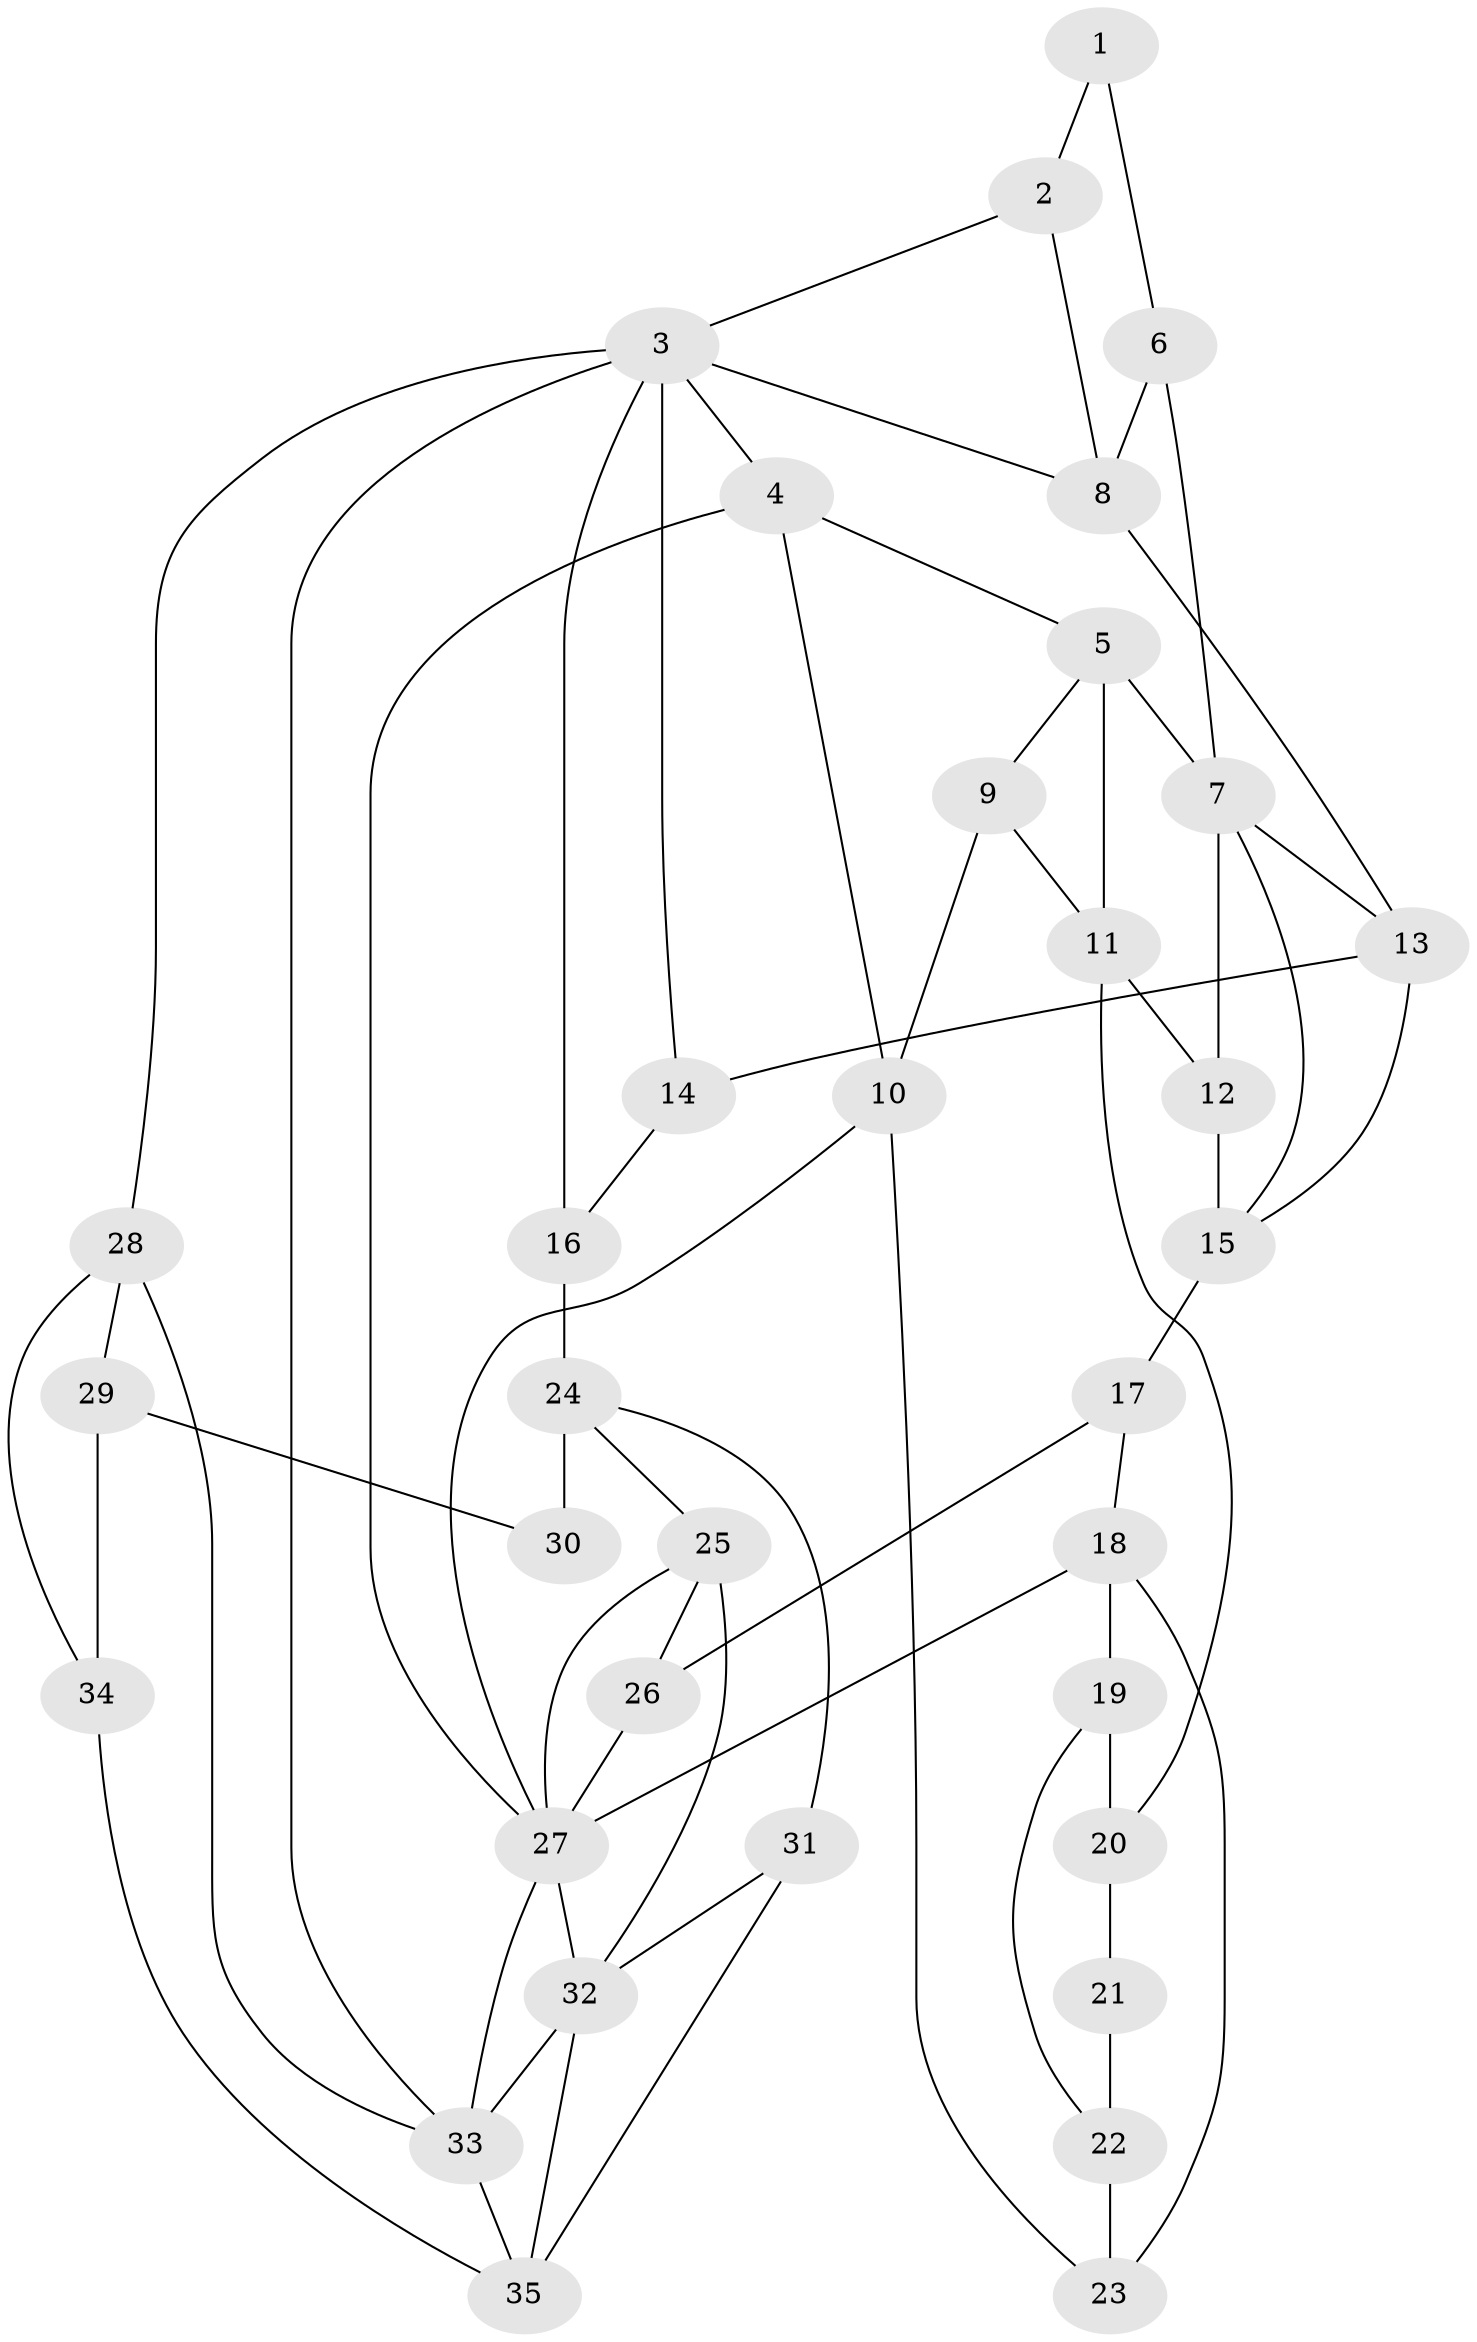 // original degree distribution, {3: 0.017543859649122806, 4: 0.21052631578947367, 5: 0.5789473684210527, 6: 0.19298245614035087}
// Generated by graph-tools (version 1.1) at 2025/54/03/04/25 22:54:22]
// undirected, 35 vertices, 64 edges
graph export_dot {
  node [color=gray90,style=filled];
  1;
  2;
  3;
  4;
  5;
  6;
  7;
  8;
  9;
  10;
  11;
  12;
  13;
  14;
  15;
  16;
  17;
  18;
  19;
  20;
  21;
  22;
  23;
  24;
  25;
  26;
  27;
  28;
  29;
  30;
  31;
  32;
  33;
  34;
  35;
  1 -- 2 [weight=1.0];
  1 -- 6 [weight=1.0];
  2 -- 3 [weight=1.0];
  2 -- 8 [weight=1.0];
  3 -- 4 [weight=2.0];
  3 -- 8 [weight=1.0];
  3 -- 14 [weight=1.0];
  3 -- 16 [weight=1.0];
  3 -- 28 [weight=2.0];
  3 -- 33 [weight=1.0];
  4 -- 5 [weight=1.0];
  4 -- 10 [weight=1.0];
  4 -- 27 [weight=1.0];
  5 -- 7 [weight=2.0];
  5 -- 9 [weight=1.0];
  5 -- 11 [weight=1.0];
  6 -- 7 [weight=1.0];
  6 -- 8 [weight=1.0];
  7 -- 12 [weight=1.0];
  7 -- 13 [weight=1.0];
  7 -- 15 [weight=1.0];
  8 -- 13 [weight=2.0];
  9 -- 10 [weight=1.0];
  9 -- 11 [weight=1.0];
  10 -- 23 [weight=1.0];
  10 -- 27 [weight=1.0];
  11 -- 12 [weight=1.0];
  11 -- 20 [weight=2.0];
  12 -- 15 [weight=2.0];
  13 -- 14 [weight=2.0];
  13 -- 15 [weight=1.0];
  14 -- 16 [weight=2.0];
  15 -- 17 [weight=2.0];
  16 -- 24 [weight=2.0];
  17 -- 18 [weight=1.0];
  17 -- 26 [weight=1.0];
  18 -- 19 [weight=1.0];
  18 -- 23 [weight=1.0];
  18 -- 27 [weight=2.0];
  19 -- 20 [weight=1.0];
  19 -- 22 [weight=1.0];
  20 -- 21 [weight=3.0];
  21 -- 22 [weight=3.0];
  22 -- 23 [weight=2.0];
  24 -- 25 [weight=1.0];
  24 -- 30 [weight=2.0];
  24 -- 31 [weight=1.0];
  25 -- 26 [weight=1.0];
  25 -- 27 [weight=1.0];
  25 -- 32 [weight=1.0];
  26 -- 27 [weight=1.0];
  27 -- 32 [weight=1.0];
  27 -- 33 [weight=1.0];
  28 -- 29 [weight=2.0];
  28 -- 33 [weight=1.0];
  28 -- 34 [weight=1.0];
  29 -- 30 [weight=1.0];
  29 -- 34 [weight=1.0];
  31 -- 32 [weight=1.0];
  31 -- 35 [weight=2.0];
  32 -- 33 [weight=1.0];
  32 -- 35 [weight=1.0];
  33 -- 35 [weight=1.0];
  34 -- 35 [weight=2.0];
}
